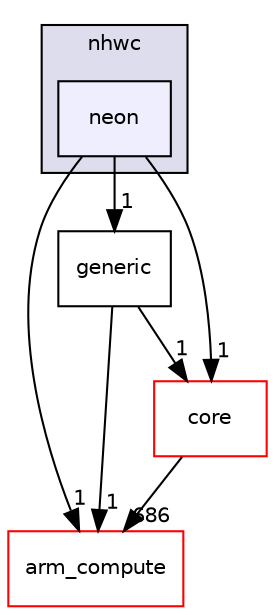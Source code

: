 digraph "src/cpu/kernels/fuse_batch_normalization/nhwc/neon" {
  compound=true
  node [ fontsize="10", fontname="Helvetica"];
  edge [ labelfontsize="10", labelfontname="Helvetica"];
  subgraph clusterdir_8214c66eb519552933c96f6da57248c9 {
    graph [ bgcolor="#ddddee", pencolor="black", label="nhwc" fontname="Helvetica", fontsize="10", URL="dir_8214c66eb519552933c96f6da57248c9.xhtml"]
  dir_07db37b292558242e2d14aec07fa014f [shape=box, label="neon", style="filled", fillcolor="#eeeeff", pencolor="black", URL="dir_07db37b292558242e2d14aec07fa014f.xhtml"];
  }
  dir_214608ef36d61442cb2b0c1c4e9a7def [shape=box label="arm_compute" fillcolor="white" style="filled" color="red" URL="dir_214608ef36d61442cb2b0c1c4e9a7def.xhtml"];
  dir_a1c5d8e5f910cc021621e5f63768cddc [shape=box label="generic" URL="dir_a1c5d8e5f910cc021621e5f63768cddc.xhtml"];
  dir_aebb8dcc11953d78e620bbef0b9e2183 [shape=box label="core" fillcolor="white" style="filled" color="red" URL="dir_aebb8dcc11953d78e620bbef0b9e2183.xhtml"];
  dir_a1c5d8e5f910cc021621e5f63768cddc->dir_214608ef36d61442cb2b0c1c4e9a7def [headlabel="1", labeldistance=1.5 headhref="dir_000444_000000.xhtml"];
  dir_a1c5d8e5f910cc021621e5f63768cddc->dir_aebb8dcc11953d78e620bbef0b9e2183 [headlabel="1", labeldistance=1.5 headhref="dir_000444_000017.xhtml"];
  dir_07db37b292558242e2d14aec07fa014f->dir_214608ef36d61442cb2b0c1c4e9a7def [headlabel="1", labeldistance=1.5 headhref="dir_000448_000000.xhtml"];
  dir_07db37b292558242e2d14aec07fa014f->dir_a1c5d8e5f910cc021621e5f63768cddc [headlabel="1", labeldistance=1.5 headhref="dir_000448_000444.xhtml"];
  dir_07db37b292558242e2d14aec07fa014f->dir_aebb8dcc11953d78e620bbef0b9e2183 [headlabel="1", labeldistance=1.5 headhref="dir_000448_000017.xhtml"];
  dir_aebb8dcc11953d78e620bbef0b9e2183->dir_214608ef36d61442cb2b0c1c4e9a7def [headlabel="686", labeldistance=1.5 headhref="dir_000017_000000.xhtml"];
}
